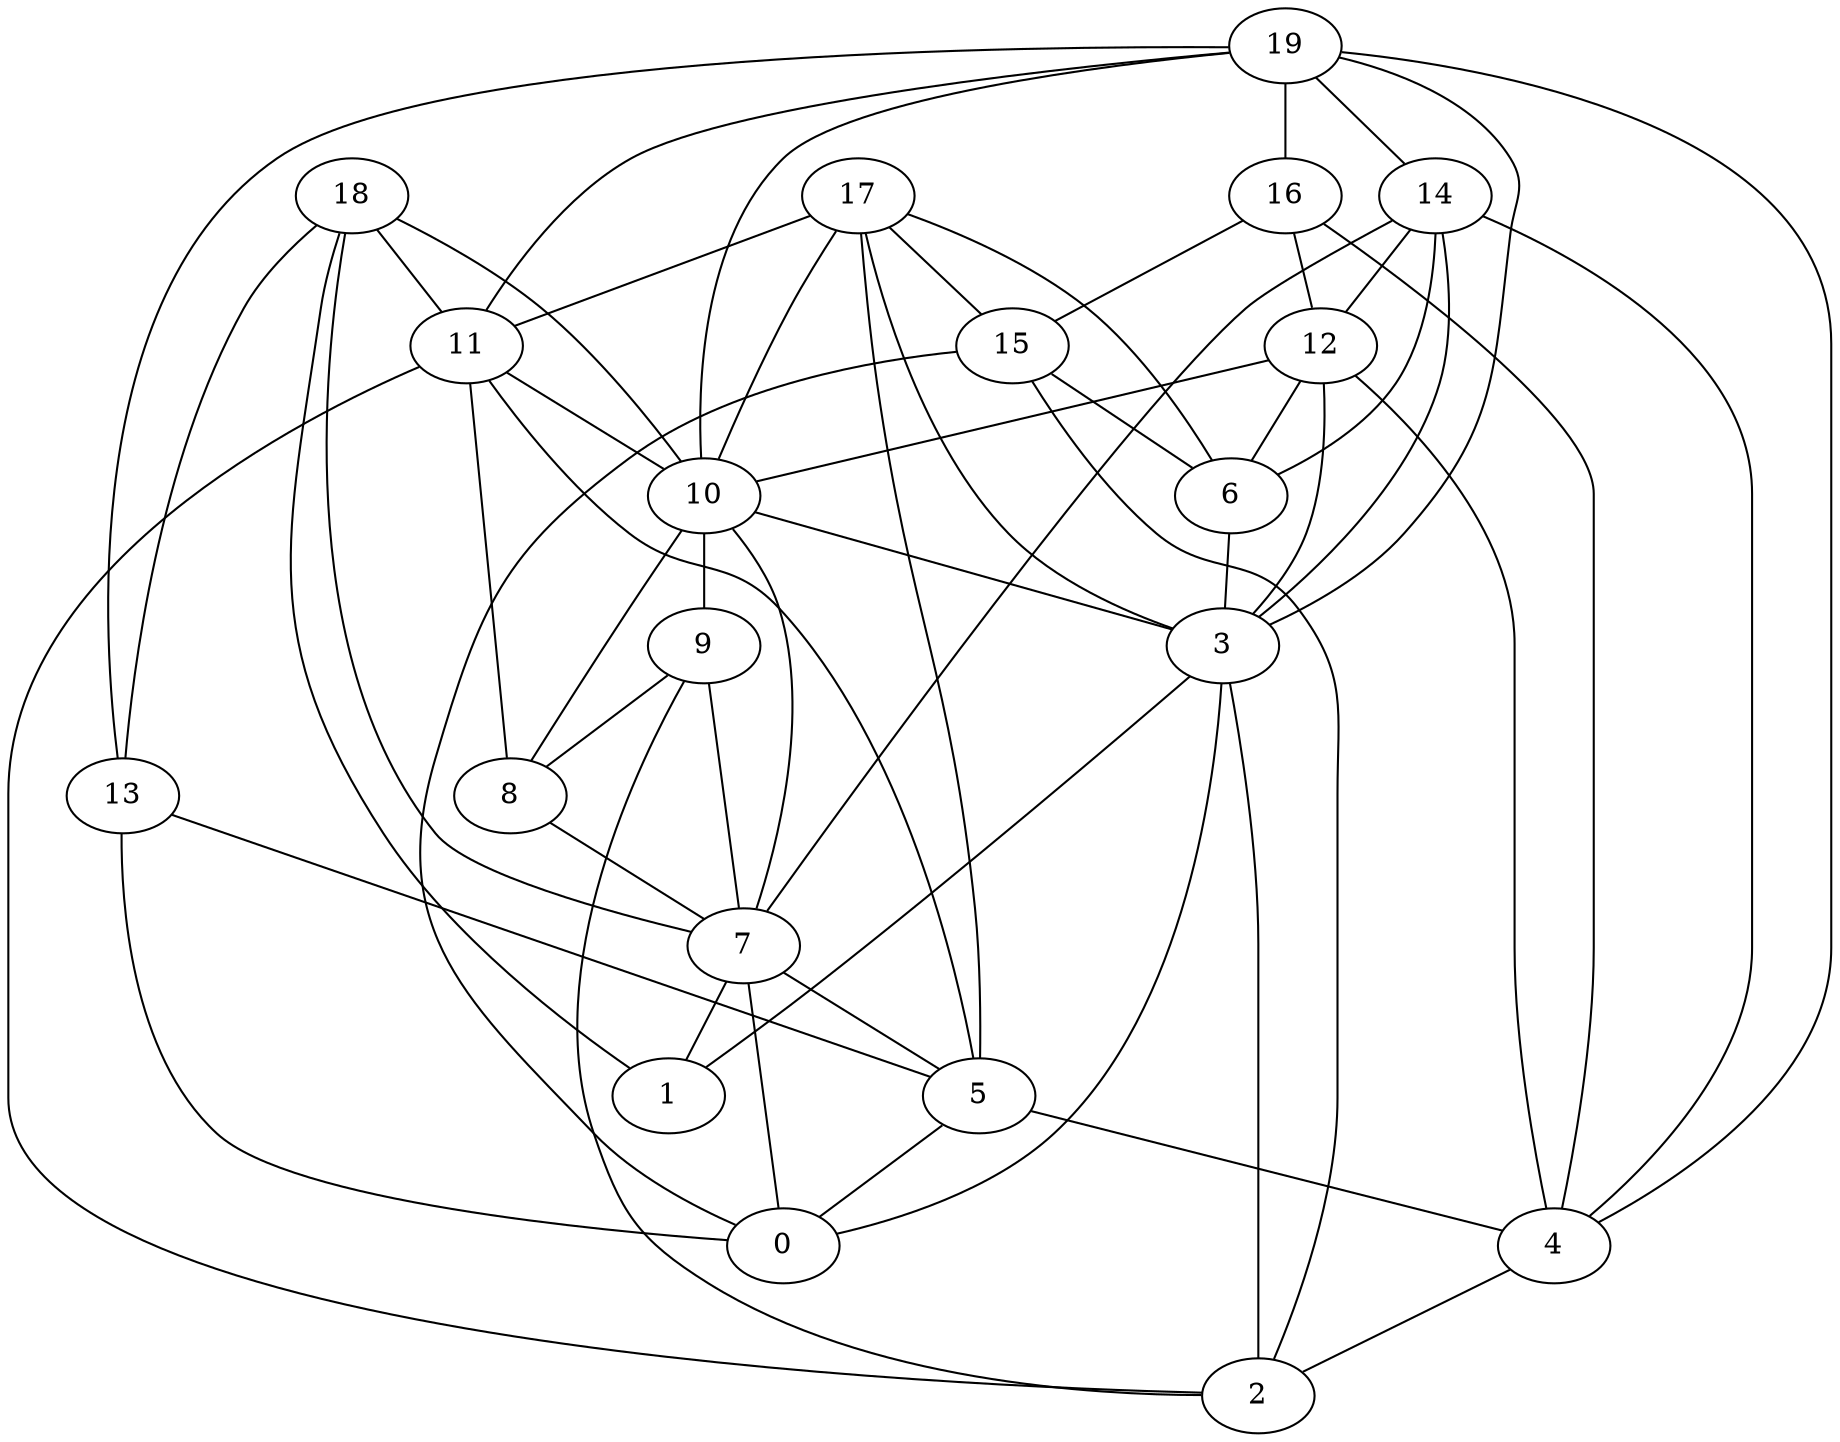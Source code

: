 digraph G {

subgraph G1 {
3 -> 0 [dir = none]
3 -> 1 [dir = none]
3 -> 2 [dir = none]
19 -> 4 [dir = none]
19 -> 13 [dir = none]
19 -> 14 [dir = none]
19 -> 16 [dir = none]
19 -> 3 [dir = none]
19 -> 10 [dir = none]
19 -> 11 [dir = none]
16 -> 15 [dir = none]
16 -> 12 [dir = none]
16 -> 4 [dir = none]
7 -> 0 [dir = none]
7 -> 5 [dir = none]
7 -> 1 [dir = none]
9 -> 2 [dir = none]
9 -> 7 [dir = none]
9 -> 8 [dir = none]
8 -> 7 [dir = none]
12 -> 6 [dir = none]
12 -> 3 [dir = none]
12 -> 4 [dir = none]
12 -> 10 [dir = none]
14 -> 3 [dir = none]
14 -> 4 [dir = none]
14 -> 6 [dir = none]
14 -> 7 [dir = none]
14 -> 12 [dir = none]
10 -> 8 [dir = none]
10 -> 9 [dir = none]
10 -> 3 [dir = none]
10 -> 7 [dir = none]
4 -> 2 [dir = none]
17 -> 11 [dir = none]
17 -> 3 [dir = none]
17 -> 5 [dir = none]
17 -> 10 [dir = none]
17 -> 15 [dir = none]
17 -> 6 [dir = none]
6 -> 3 [dir = none]
15 -> 6 [dir = none]
15 -> 0 [dir = none]
15 -> 2 [dir = none]
5 -> 4 [dir = none]
5 -> 0 [dir = none]
18 -> 11 [dir = none]
18 -> 13 [dir = none]
18 -> 7 [dir = none]
18 -> 10 [dir = none]
18 -> 1 [dir = none]
13 -> 5 [dir = none]
13 -> 0 [dir = none]
11 -> 10 [dir = none]
11 -> 2 [dir = none]
11 -> 5 [dir = none]
11 -> 8 [dir = none]
}

}
